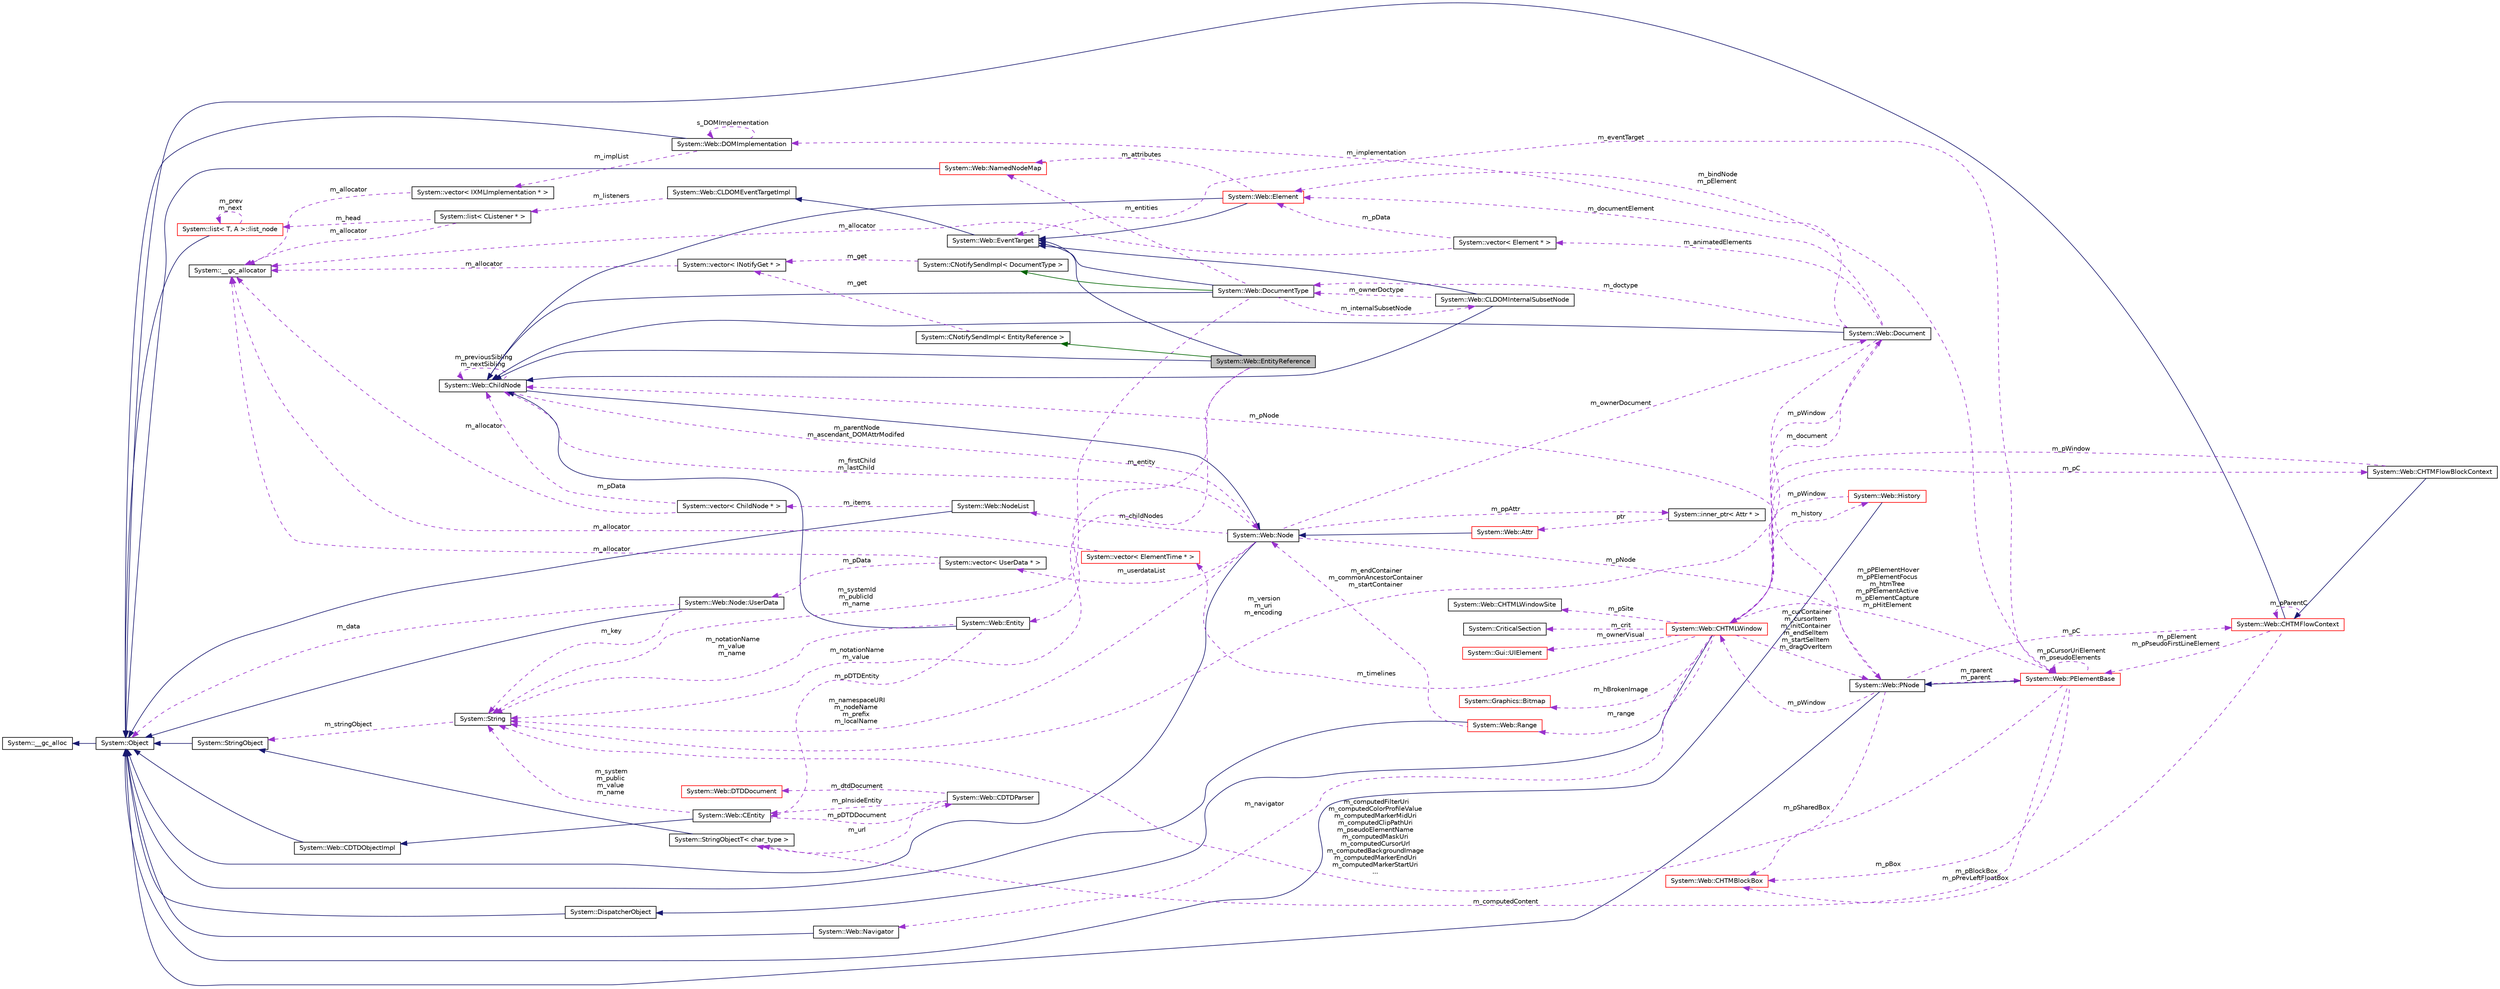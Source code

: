 digraph G
{
  edge [fontname="Helvetica",fontsize="10",labelfontname="Helvetica",labelfontsize="10"];
  node [fontname="Helvetica",fontsize="10",shape=record];
  rankdir="LR";
  Node1 [label="System::Web::EntityReference",height=0.2,width=0.4,color="black", fillcolor="grey75", style="filled" fontcolor="black"];
  Node2 -> Node1 [dir="back",color="midnightblue",fontsize="10",style="solid",fontname="Helvetica"];
  Node2 [label="System::Web::ChildNode",height=0.2,width=0.4,color="black", fillcolor="white", style="filled",URL="$class_system_1_1_web_1_1_child_node.html"];
  Node3 -> Node2 [dir="back",color="midnightblue",fontsize="10",style="solid",fontname="Helvetica"];
  Node3 [label="System::Web::Node",height=0.2,width=0.4,color="black", fillcolor="white", style="filled",URL="$class_system_1_1_web_1_1_node.html"];
  Node4 -> Node3 [dir="back",color="midnightblue",fontsize="10",style="solid",fontname="Helvetica"];
  Node4 [label="System::Object",height=0.2,width=0.4,color="black", fillcolor="white", style="filled",URL="$class_system_1_1_object.html"];
  Node5 -> Node4 [dir="back",color="midnightblue",fontsize="10",style="solid",fontname="Helvetica"];
  Node5 [label="System::__gc_alloc",height=0.2,width=0.4,color="black", fillcolor="white", style="filled",URL="$class_system_1_1____gc__alloc.html"];
  Node6 -> Node3 [dir="back",color="darkorchid3",fontsize="10",style="dashed",label=" m_childNodes" ,fontname="Helvetica"];
  Node6 [label="System::Web::NodeList",height=0.2,width=0.4,color="black", fillcolor="white", style="filled",URL="$class_system_1_1_web_1_1_node_list.html"];
  Node4 -> Node6 [dir="back",color="midnightblue",fontsize="10",style="solid",fontname="Helvetica"];
  Node7 -> Node6 [dir="back",color="darkorchid3",fontsize="10",style="dashed",label=" m_items" ,fontname="Helvetica"];
  Node7 [label="System::vector\< ChildNode * \>",height=0.2,width=0.4,color="black", fillcolor="white", style="filled",URL="$class_system_1_1vector.html"];
  Node8 -> Node7 [dir="back",color="darkorchid3",fontsize="10",style="dashed",label=" m_allocator" ,fontname="Helvetica"];
  Node8 [label="System::__gc_allocator",height=0.2,width=0.4,color="black", fillcolor="white", style="filled",URL="$class_system_1_1____gc__allocator.html"];
  Node2 -> Node7 [dir="back",color="darkorchid3",fontsize="10",style="dashed",label=" m_pData" ,fontname="Helvetica"];
  Node9 -> Node3 [dir="back",color="darkorchid3",fontsize="10",style="dashed",label=" m_ownerDocument" ,fontname="Helvetica"];
  Node9 [label="System::Web::Document",height=0.2,width=0.4,color="black", fillcolor="white", style="filled",URL="$class_system_1_1_web_1_1_document.html"];
  Node2 -> Node9 [dir="back",color="midnightblue",fontsize="10",style="solid",fontname="Helvetica"];
  Node10 -> Node9 [dir="back",color="darkorchid3",fontsize="10",style="dashed",label=" m_implementation" ,fontname="Helvetica"];
  Node10 [label="System::Web::DOMImplementation",height=0.2,width=0.4,color="black", fillcolor="white", style="filled",URL="$class_system_1_1_web_1_1_d_o_m_implementation.html"];
  Node4 -> Node10 [dir="back",color="midnightblue",fontsize="10",style="solid",fontname="Helvetica"];
  Node10 -> Node10 [dir="back",color="darkorchid3",fontsize="10",style="dashed",label=" s_DOMImplementation" ,fontname="Helvetica"];
  Node11 -> Node10 [dir="back",color="darkorchid3",fontsize="10",style="dashed",label=" m_implList" ,fontname="Helvetica"];
  Node11 [label="System::vector\< IXMLImplementation * \>",height=0.2,width=0.4,color="black", fillcolor="white", style="filled",URL="$class_system_1_1vector.html"];
  Node8 -> Node11 [dir="back",color="darkorchid3",fontsize="10",style="dashed",label=" m_allocator" ,fontname="Helvetica"];
  Node12 -> Node9 [dir="back",color="darkorchid3",fontsize="10",style="dashed",label=" m_doctype" ,fontname="Helvetica"];
  Node12 [label="System::Web::DocumentType",height=0.2,width=0.4,color="black", fillcolor="white", style="filled",URL="$class_system_1_1_web_1_1_document_type.html"];
  Node2 -> Node12 [dir="back",color="midnightblue",fontsize="10",style="solid",fontname="Helvetica"];
  Node13 -> Node12 [dir="back",color="midnightblue",fontsize="10",style="solid",fontname="Helvetica"];
  Node13 [label="System::Web::EventTarget",height=0.2,width=0.4,color="black", fillcolor="white", style="filled",URL="$class_system_1_1_web_1_1_event_target.html"];
  Node14 -> Node13 [dir="back",color="midnightblue",fontsize="10",style="solid",fontname="Helvetica"];
  Node14 [label="System::Web::CLDOMEventTargetImpl",height=0.2,width=0.4,color="black", fillcolor="white", style="filled",URL="$class_system_1_1_web_1_1_c_l_d_o_m_event_target_impl.html"];
  Node15 -> Node14 [dir="back",color="darkorchid3",fontsize="10",style="dashed",label=" m_listeners" ,fontname="Helvetica"];
  Node15 [label="System::list\< CListener * \>",height=0.2,width=0.4,color="black", fillcolor="white", style="filled",URL="$class_system_1_1list.html"];
  Node8 -> Node15 [dir="back",color="darkorchid3",fontsize="10",style="dashed",label=" m_allocator" ,fontname="Helvetica"];
  Node16 -> Node15 [dir="back",color="darkorchid3",fontsize="10",style="dashed",label=" m_head" ,fontname="Helvetica"];
  Node16 [label="System::list\< T, A \>::list_node",height=0.2,width=0.4,color="red", fillcolor="white", style="filled",URL="$class_system_1_1list_1_1list__node.html"];
  Node4 -> Node16 [dir="back",color="midnightblue",fontsize="10",style="solid",fontname="Helvetica"];
  Node16 -> Node16 [dir="back",color="darkorchid3",fontsize="10",style="dashed",label=" m_prev\nm_next" ,fontname="Helvetica"];
  Node17 -> Node12 [dir="back",color="darkgreen",fontsize="10",style="solid",fontname="Helvetica"];
  Node17 [label="System::CNotifySendImpl\< DocumentType \>",height=0.2,width=0.4,color="black", fillcolor="white", style="filled",URL="$class_system_1_1_c_notify_send_impl.html"];
  Node18 -> Node17 [dir="back",color="darkorchid3",fontsize="10",style="dashed",label=" m_get" ,fontname="Helvetica"];
  Node18 [label="System::vector\< INotifyGet * \>",height=0.2,width=0.4,color="black", fillcolor="white", style="filled",URL="$class_system_1_1vector.html"];
  Node8 -> Node18 [dir="back",color="darkorchid3",fontsize="10",style="dashed",label=" m_allocator" ,fontname="Helvetica"];
  Node19 -> Node12 [dir="back",color="darkorchid3",fontsize="10",style="dashed",label=" m_internalSubsetNode" ,fontname="Helvetica"];
  Node19 [label="System::Web::CLDOMInternalSubsetNode",height=0.2,width=0.4,color="black", fillcolor="white", style="filled",URL="$class_system_1_1_web_1_1_c_l_d_o_m_internal_subset_node.html"];
  Node2 -> Node19 [dir="back",color="midnightblue",fontsize="10",style="solid",fontname="Helvetica"];
  Node13 -> Node19 [dir="back",color="midnightblue",fontsize="10",style="solid",fontname="Helvetica"];
  Node12 -> Node19 [dir="back",color="darkorchid3",fontsize="10",style="dashed",label=" m_ownerDoctype" ,fontname="Helvetica"];
  Node20 -> Node12 [dir="back",color="darkorchid3",fontsize="10",style="dashed",label=" m_entities" ,fontname="Helvetica"];
  Node20 [label="System::Web::NamedNodeMap",height=0.2,width=0.4,color="red", fillcolor="white", style="filled",URL="$class_system_1_1_web_1_1_named_node_map.html"];
  Node4 -> Node20 [dir="back",color="midnightblue",fontsize="10",style="solid",fontname="Helvetica"];
  Node21 -> Node12 [dir="back",color="darkorchid3",fontsize="10",style="dashed",label=" m_systemId\nm_publicId\nm_name" ,fontname="Helvetica"];
  Node21 [label="System::String",height=0.2,width=0.4,color="black", fillcolor="white", style="filled",URL="$class_system_1_1_string.html"];
  Node22 -> Node21 [dir="back",color="darkorchid3",fontsize="10",style="dashed",label=" m_stringObject" ,fontname="Helvetica"];
  Node22 [label="System::StringObject",height=0.2,width=0.4,color="black", fillcolor="white", style="filled",URL="$class_system_1_1_string_object.html"];
  Node4 -> Node22 [dir="back",color="midnightblue",fontsize="10",style="solid",fontname="Helvetica"];
  Node23 -> Node9 [dir="back",color="darkorchid3",fontsize="10",style="dashed",label=" m_animatedElements" ,fontname="Helvetica"];
  Node23 [label="System::vector\< Element * \>",height=0.2,width=0.4,color="black", fillcolor="white", style="filled",URL="$class_system_1_1vector.html"];
  Node8 -> Node23 [dir="back",color="darkorchid3",fontsize="10",style="dashed",label=" m_allocator" ,fontname="Helvetica"];
  Node24 -> Node23 [dir="back",color="darkorchid3",fontsize="10",style="dashed",label=" m_pData" ,fontname="Helvetica"];
  Node24 [label="System::Web::Element",height=0.2,width=0.4,color="red", fillcolor="white", style="filled",URL="$class_system_1_1_web_1_1_element.html"];
  Node2 -> Node24 [dir="back",color="midnightblue",fontsize="10",style="solid",fontname="Helvetica"];
  Node13 -> Node24 [dir="back",color="midnightblue",fontsize="10",style="solid",fontname="Helvetica"];
  Node20 -> Node24 [dir="back",color="darkorchid3",fontsize="10",style="dashed",label=" m_attributes" ,fontname="Helvetica"];
  Node25 -> Node9 [dir="back",color="darkorchid3",fontsize="10",style="dashed",label=" m_pWindow" ,fontname="Helvetica"];
  Node25 [label="System::Web::CHTMLWindow",height=0.2,width=0.4,color="red", fillcolor="white", style="filled",URL="$class_system_1_1_web_1_1_c_h_t_m_l_window.html"];
  Node26 -> Node25 [dir="back",color="midnightblue",fontsize="10",style="solid",fontname="Helvetica"];
  Node26 [label="System::DispatcherObject",height=0.2,width=0.4,color="black", fillcolor="white", style="filled",URL="$class_system_1_1_dispatcher_object.html"];
  Node4 -> Node26 [dir="back",color="midnightblue",fontsize="10",style="solid",fontname="Helvetica"];
  Node27 -> Node25 [dir="back",color="darkorchid3",fontsize="10",style="dashed",label=" m_pSite" ,fontname="Helvetica"];
  Node27 [label="System::Web::CHTMLWindowSite",height=0.2,width=0.4,color="black", fillcolor="white", style="filled",URL="$class_system_1_1_web_1_1_c_h_t_m_l_window_site.html"];
  Node9 -> Node25 [dir="back",color="darkorchid3",fontsize="10",style="dashed",label=" m_document" ,fontname="Helvetica"];
  Node28 -> Node25 [dir="back",color="darkorchid3",fontsize="10",style="dashed",label=" m_crit" ,fontname="Helvetica"];
  Node28 [label="System::CriticalSection",height=0.2,width=0.4,color="black", fillcolor="white", style="filled",URL="$class_system_1_1_critical_section.html"];
  Node29 -> Node25 [dir="back",color="darkorchid3",fontsize="10",style="dashed",label=" m_navigator" ,fontname="Helvetica"];
  Node29 [label="System::Web::Navigator",height=0.2,width=0.4,color="black", fillcolor="white", style="filled",URL="$class_system_1_1_web_1_1_navigator.html"];
  Node4 -> Node29 [dir="back",color="midnightblue",fontsize="10",style="solid",fontname="Helvetica"];
  Node30 -> Node25 [dir="back",color="darkorchid3",fontsize="10",style="dashed",label=" m_history" ,fontname="Helvetica"];
  Node30 [label="System::Web::History",height=0.2,width=0.4,color="red", fillcolor="white", style="filled",URL="$class_system_1_1_web_1_1_history.html"];
  Node4 -> Node30 [dir="back",color="midnightblue",fontsize="10",style="solid",fontname="Helvetica"];
  Node25 -> Node30 [dir="back",color="darkorchid3",fontsize="10",style="dashed",label=" m_pWindow" ,fontname="Helvetica"];
  Node31 -> Node25 [dir="back",color="darkorchid3",fontsize="10",style="dashed",label=" m_ownerVisual" ,fontname="Helvetica"];
  Node31 [label="System::Gui::UIElement",height=0.2,width=0.4,color="red", fillcolor="white", style="filled",URL="$class_system_1_1_gui_1_1_u_i_element.html"];
  Node32 -> Node25 [dir="back",color="darkorchid3",fontsize="10",style="dashed",label=" m_timelines" ,fontname="Helvetica"];
  Node32 [label="System::vector\< ElementTime * \>",height=0.2,width=0.4,color="red", fillcolor="white", style="filled",URL="$class_system_1_1vector.html"];
  Node8 -> Node32 [dir="back",color="darkorchid3",fontsize="10",style="dashed",label=" m_allocator" ,fontname="Helvetica"];
  Node33 -> Node25 [dir="back",color="darkorchid3",fontsize="10",style="dashed",label=" m_pC" ,fontname="Helvetica"];
  Node33 [label="System::Web::CHTMFlowBlockContext",height=0.2,width=0.4,color="black", fillcolor="white", style="filled",URL="$class_system_1_1_web_1_1_c_h_t_m_flow_block_context.html"];
  Node34 -> Node33 [dir="back",color="midnightblue",fontsize="10",style="solid",fontname="Helvetica"];
  Node34 [label="System::Web::CHTMFlowContext",height=0.2,width=0.4,color="red", fillcolor="white", style="filled",URL="$class_system_1_1_web_1_1_c_h_t_m_flow_context.html"];
  Node4 -> Node34 [dir="back",color="midnightblue",fontsize="10",style="solid",fontname="Helvetica"];
  Node35 -> Node34 [dir="back",color="darkorchid3",fontsize="10",style="dashed",label=" m_pElement\nm_pPseudoFirstLineElement" ,fontname="Helvetica"];
  Node35 [label="System::Web::PElementBase",height=0.2,width=0.4,color="red", fillcolor="white", style="filled",URL="$class_system_1_1_web_1_1_p_element_base.html"];
  Node36 -> Node35 [dir="back",color="midnightblue",fontsize="10",style="solid",fontname="Helvetica"];
  Node36 [label="System::Web::PNode",height=0.2,width=0.4,color="black", fillcolor="white", style="filled",URL="$class_system_1_1_web_1_1_p_node.html"];
  Node4 -> Node36 [dir="back",color="midnightblue",fontsize="10",style="solid",fontname="Helvetica"];
  Node25 -> Node36 [dir="back",color="darkorchid3",fontsize="10",style="dashed",label=" m_pWindow" ,fontname="Helvetica"];
  Node35 -> Node36 [dir="back",color="darkorchid3",fontsize="10",style="dashed",label=" m_rparent\nm_parent" ,fontname="Helvetica"];
  Node2 -> Node36 [dir="back",color="darkorchid3",fontsize="10",style="dashed",label=" m_pNode" ,fontname="Helvetica"];
  Node34 -> Node36 [dir="back",color="darkorchid3",fontsize="10",style="dashed",label=" m_pC" ,fontname="Helvetica"];
  Node37 -> Node36 [dir="back",color="darkorchid3",fontsize="10",style="dashed",label=" m_pSharedBox" ,fontname="Helvetica"];
  Node37 [label="System::Web::CHTMBlockBox",height=0.2,width=0.4,color="red", fillcolor="white", style="filled",URL="$class_system_1_1_web_1_1_c_h_t_m_block_box.html"];
  Node13 -> Node35 [dir="back",color="darkorchid3",fontsize="10",style="dashed",label=" m_eventTarget" ,fontname="Helvetica"];
  Node21 -> Node35 [dir="back",color="darkorchid3",fontsize="10",style="dashed",label=" m_computedFilterUri\nm_computedColorProfileValue\nm_computedMarkerMidUri\nm_computedClipPathUri\nm_pseudoElementName\nm_computedMaskUri\nm_computedCursorUrl\nm_computedBackgroundImage\nm_computedMarkerEndUri\nm_computedMarkerStartUri\n..." ,fontname="Helvetica"];
  Node24 -> Node35 [dir="back",color="darkorchid3",fontsize="10",style="dashed",label=" m_bindNode\nm_pElement" ,fontname="Helvetica"];
  Node35 -> Node35 [dir="back",color="darkorchid3",fontsize="10",style="dashed",label=" m_pCursorUriElement\nm_pseudoElements" ,fontname="Helvetica"];
  Node37 -> Node35 [dir="back",color="darkorchid3",fontsize="10",style="dashed",label=" m_pBox" ,fontname="Helvetica"];
  Node38 -> Node35 [dir="back",color="darkorchid3",fontsize="10",style="dashed",label=" m_computedContent" ,fontname="Helvetica"];
  Node38 [label="System::StringObjectT\< char_type \>",height=0.2,width=0.4,color="black", fillcolor="white", style="filled",URL="$class_system_1_1_string_object_t.html"];
  Node22 -> Node38 [dir="back",color="midnightblue",fontsize="10",style="solid",fontname="Helvetica"];
  Node34 -> Node34 [dir="back",color="darkorchid3",fontsize="10",style="dashed",label=" m_pParentC" ,fontname="Helvetica"];
  Node37 -> Node34 [dir="back",color="darkorchid3",fontsize="10",style="dashed",label=" m_pBlockBox\nm_pPrevLeftFloatBox" ,fontname="Helvetica"];
  Node25 -> Node33 [dir="back",color="darkorchid3",fontsize="10",style="dashed",label=" m_pWindow" ,fontname="Helvetica"];
  Node39 -> Node25 [dir="back",color="darkorchid3",fontsize="10",style="dashed",label=" m_range" ,fontname="Helvetica"];
  Node39 [label="System::Web::Range",height=0.2,width=0.4,color="red", fillcolor="white", style="filled",URL="$class_system_1_1_web_1_1_range.html"];
  Node4 -> Node39 [dir="back",color="midnightblue",fontsize="10",style="solid",fontname="Helvetica"];
  Node3 -> Node39 [dir="back",color="darkorchid3",fontsize="10",style="dashed",label=" m_endContainer\nm_commonAncestorContainer\nm_startContainer" ,fontname="Helvetica"];
  Node36 -> Node25 [dir="back",color="darkorchid3",fontsize="10",style="dashed",label=" m_curContainer\nm_cursorItem\nm_initContainer\nm_endSelItem\nm_startSelItem\nm_dragOverItem" ,fontname="Helvetica"];
  Node40 -> Node25 [dir="back",color="darkorchid3",fontsize="10",style="dashed",label=" m_hBrokenImage" ,fontname="Helvetica"];
  Node40 [label="System::Graphics::Bitmap",height=0.2,width=0.4,color="red", fillcolor="white", style="filled",URL="$class_system_1_1_graphics_1_1_bitmap.html"];
  Node35 -> Node25 [dir="back",color="darkorchid3",fontsize="10",style="dashed",label=" m_pPElementHover\nm_pPElementFocus\nm_htmTree\nm_pPElementActive\nm_pElementCapture\nm_pHitElement" ,fontname="Helvetica"];
  Node21 -> Node9 [dir="back",color="darkorchid3",fontsize="10",style="dashed",label=" m_version\nm_uri\nm_encoding" ,fontname="Helvetica"];
  Node24 -> Node9 [dir="back",color="darkorchid3",fontsize="10",style="dashed",label=" m_documentElement" ,fontname="Helvetica"];
  Node21 -> Node3 [dir="back",color="darkorchid3",fontsize="10",style="dashed",label=" m_namespaceURI\nm_nodeName\nm_prefix\nm_localName" ,fontname="Helvetica"];
  Node36 -> Node3 [dir="back",color="darkorchid3",fontsize="10",style="dashed",label=" m_pNode" ,fontname="Helvetica"];
  Node2 -> Node3 [dir="back",color="darkorchid3",fontsize="10",style="dashed",label=" m_firstChild\nm_lastChild" ,fontname="Helvetica"];
  Node41 -> Node3 [dir="back",color="darkorchid3",fontsize="10",style="dashed",label=" m_userdataList" ,fontname="Helvetica"];
  Node41 [label="System::vector\< UserData * \>",height=0.2,width=0.4,color="black", fillcolor="white", style="filled",URL="$class_system_1_1vector.html"];
  Node42 -> Node41 [dir="back",color="darkorchid3",fontsize="10",style="dashed",label=" m_pData" ,fontname="Helvetica"];
  Node42 [label="System::Web::Node::UserData",height=0.2,width=0.4,color="black", fillcolor="white", style="filled",URL="$class_system_1_1_web_1_1_node_1_1_user_data.html"];
  Node4 -> Node42 [dir="back",color="midnightblue",fontsize="10",style="solid",fontname="Helvetica"];
  Node21 -> Node42 [dir="back",color="darkorchid3",fontsize="10",style="dashed",label=" m_key" ,fontname="Helvetica"];
  Node4 -> Node42 [dir="back",color="darkorchid3",fontsize="10",style="dashed",label=" m_data" ,fontname="Helvetica"];
  Node8 -> Node41 [dir="back",color="darkorchid3",fontsize="10",style="dashed",label=" m_allocator" ,fontname="Helvetica"];
  Node43 -> Node3 [dir="back",color="darkorchid3",fontsize="10",style="dashed",label=" m_ppAttr" ,fontname="Helvetica"];
  Node43 [label="System::inner_ptr\< Attr * \>",height=0.2,width=0.4,color="black", fillcolor="white", style="filled",URL="$class_system_1_1inner__ptr.html"];
  Node44 -> Node43 [dir="back",color="darkorchid3",fontsize="10",style="dashed",label=" ptr" ,fontname="Helvetica"];
  Node44 [label="System::Web::Attr",height=0.2,width=0.4,color="red", fillcolor="white", style="filled",URL="$class_system_1_1_web_1_1_attr.html"];
  Node3 -> Node44 [dir="back",color="midnightblue",fontsize="10",style="solid",fontname="Helvetica"];
  Node3 -> Node2 [dir="back",color="darkorchid3",fontsize="10",style="dashed",label=" m_parentNode\nm_ascendant_DOMAttrModifed" ,fontname="Helvetica"];
  Node2 -> Node2 [dir="back",color="darkorchid3",fontsize="10",style="dashed",label=" m_previousSibling\nm_nextSibling" ,fontname="Helvetica"];
  Node13 -> Node1 [dir="back",color="midnightblue",fontsize="10",style="solid",fontname="Helvetica"];
  Node45 -> Node1 [dir="back",color="darkgreen",fontsize="10",style="solid",fontname="Helvetica"];
  Node45 [label="System::CNotifySendImpl\< EntityReference \>",height=0.2,width=0.4,color="black", fillcolor="white", style="filled",URL="$class_system_1_1_c_notify_send_impl.html"];
  Node18 -> Node45 [dir="back",color="darkorchid3",fontsize="10",style="dashed",label=" m_get" ,fontname="Helvetica"];
  Node46 -> Node1 [dir="back",color="darkorchid3",fontsize="10",style="dashed",label=" m_entity" ,fontname="Helvetica"];
  Node46 [label="System::Web::Entity",height=0.2,width=0.4,color="black", fillcolor="white", style="filled",URL="$class_system_1_1_web_1_1_entity.html"];
  Node2 -> Node46 [dir="back",color="midnightblue",fontsize="10",style="solid",fontname="Helvetica"];
  Node47 -> Node46 [dir="back",color="darkorchid3",fontsize="10",style="dashed",label=" m_pDTDEntity" ,fontname="Helvetica"];
  Node47 [label="System::Web::CEntity",height=0.2,width=0.4,color="black", fillcolor="white", style="filled",URL="$class_system_1_1_web_1_1_c_entity.html"];
  Node48 -> Node47 [dir="back",color="midnightblue",fontsize="10",style="solid",fontname="Helvetica"];
  Node48 [label="System::Web::CDTDObjectImpl",height=0.2,width=0.4,color="black", fillcolor="white", style="filled",URL="$class_system_1_1_web_1_1_c_d_t_d_object_impl.html"];
  Node4 -> Node48 [dir="back",color="midnightblue",fontsize="10",style="solid",fontname="Helvetica"];
  Node49 -> Node47 [dir="back",color="darkorchid3",fontsize="10",style="dashed",label=" m_pDTDDocument" ,fontname="Helvetica"];
  Node49 [label="System::Web::CDTDParser",height=0.2,width=0.4,color="black", fillcolor="white", style="filled",URL="$class_system_1_1_web_1_1_c_d_t_d_parser.html"];
  Node50 -> Node49 [dir="back",color="darkorchid3",fontsize="10",style="dashed",label=" m_dtdDocument" ,fontname="Helvetica"];
  Node50 [label="System::Web::DTDDocument",height=0.2,width=0.4,color="red", fillcolor="white", style="filled",URL="$class_system_1_1_web_1_1_d_t_d_document.html"];
  Node47 -> Node49 [dir="back",color="darkorchid3",fontsize="10",style="dashed",label=" m_pInsideEntity" ,fontname="Helvetica"];
  Node38 -> Node49 [dir="back",color="darkorchid3",fontsize="10",style="dashed",label=" m_url" ,fontname="Helvetica"];
  Node21 -> Node47 [dir="back",color="darkorchid3",fontsize="10",style="dashed",label=" m_system\nm_public\nm_value\nm_name" ,fontname="Helvetica"];
  Node21 -> Node46 [dir="back",color="darkorchid3",fontsize="10",style="dashed",label=" m_notationName\nm_value\nm_name" ,fontname="Helvetica"];
  Node21 -> Node1 [dir="back",color="darkorchid3",fontsize="10",style="dashed",label=" m_notationName\nm_value" ,fontname="Helvetica"];
}
